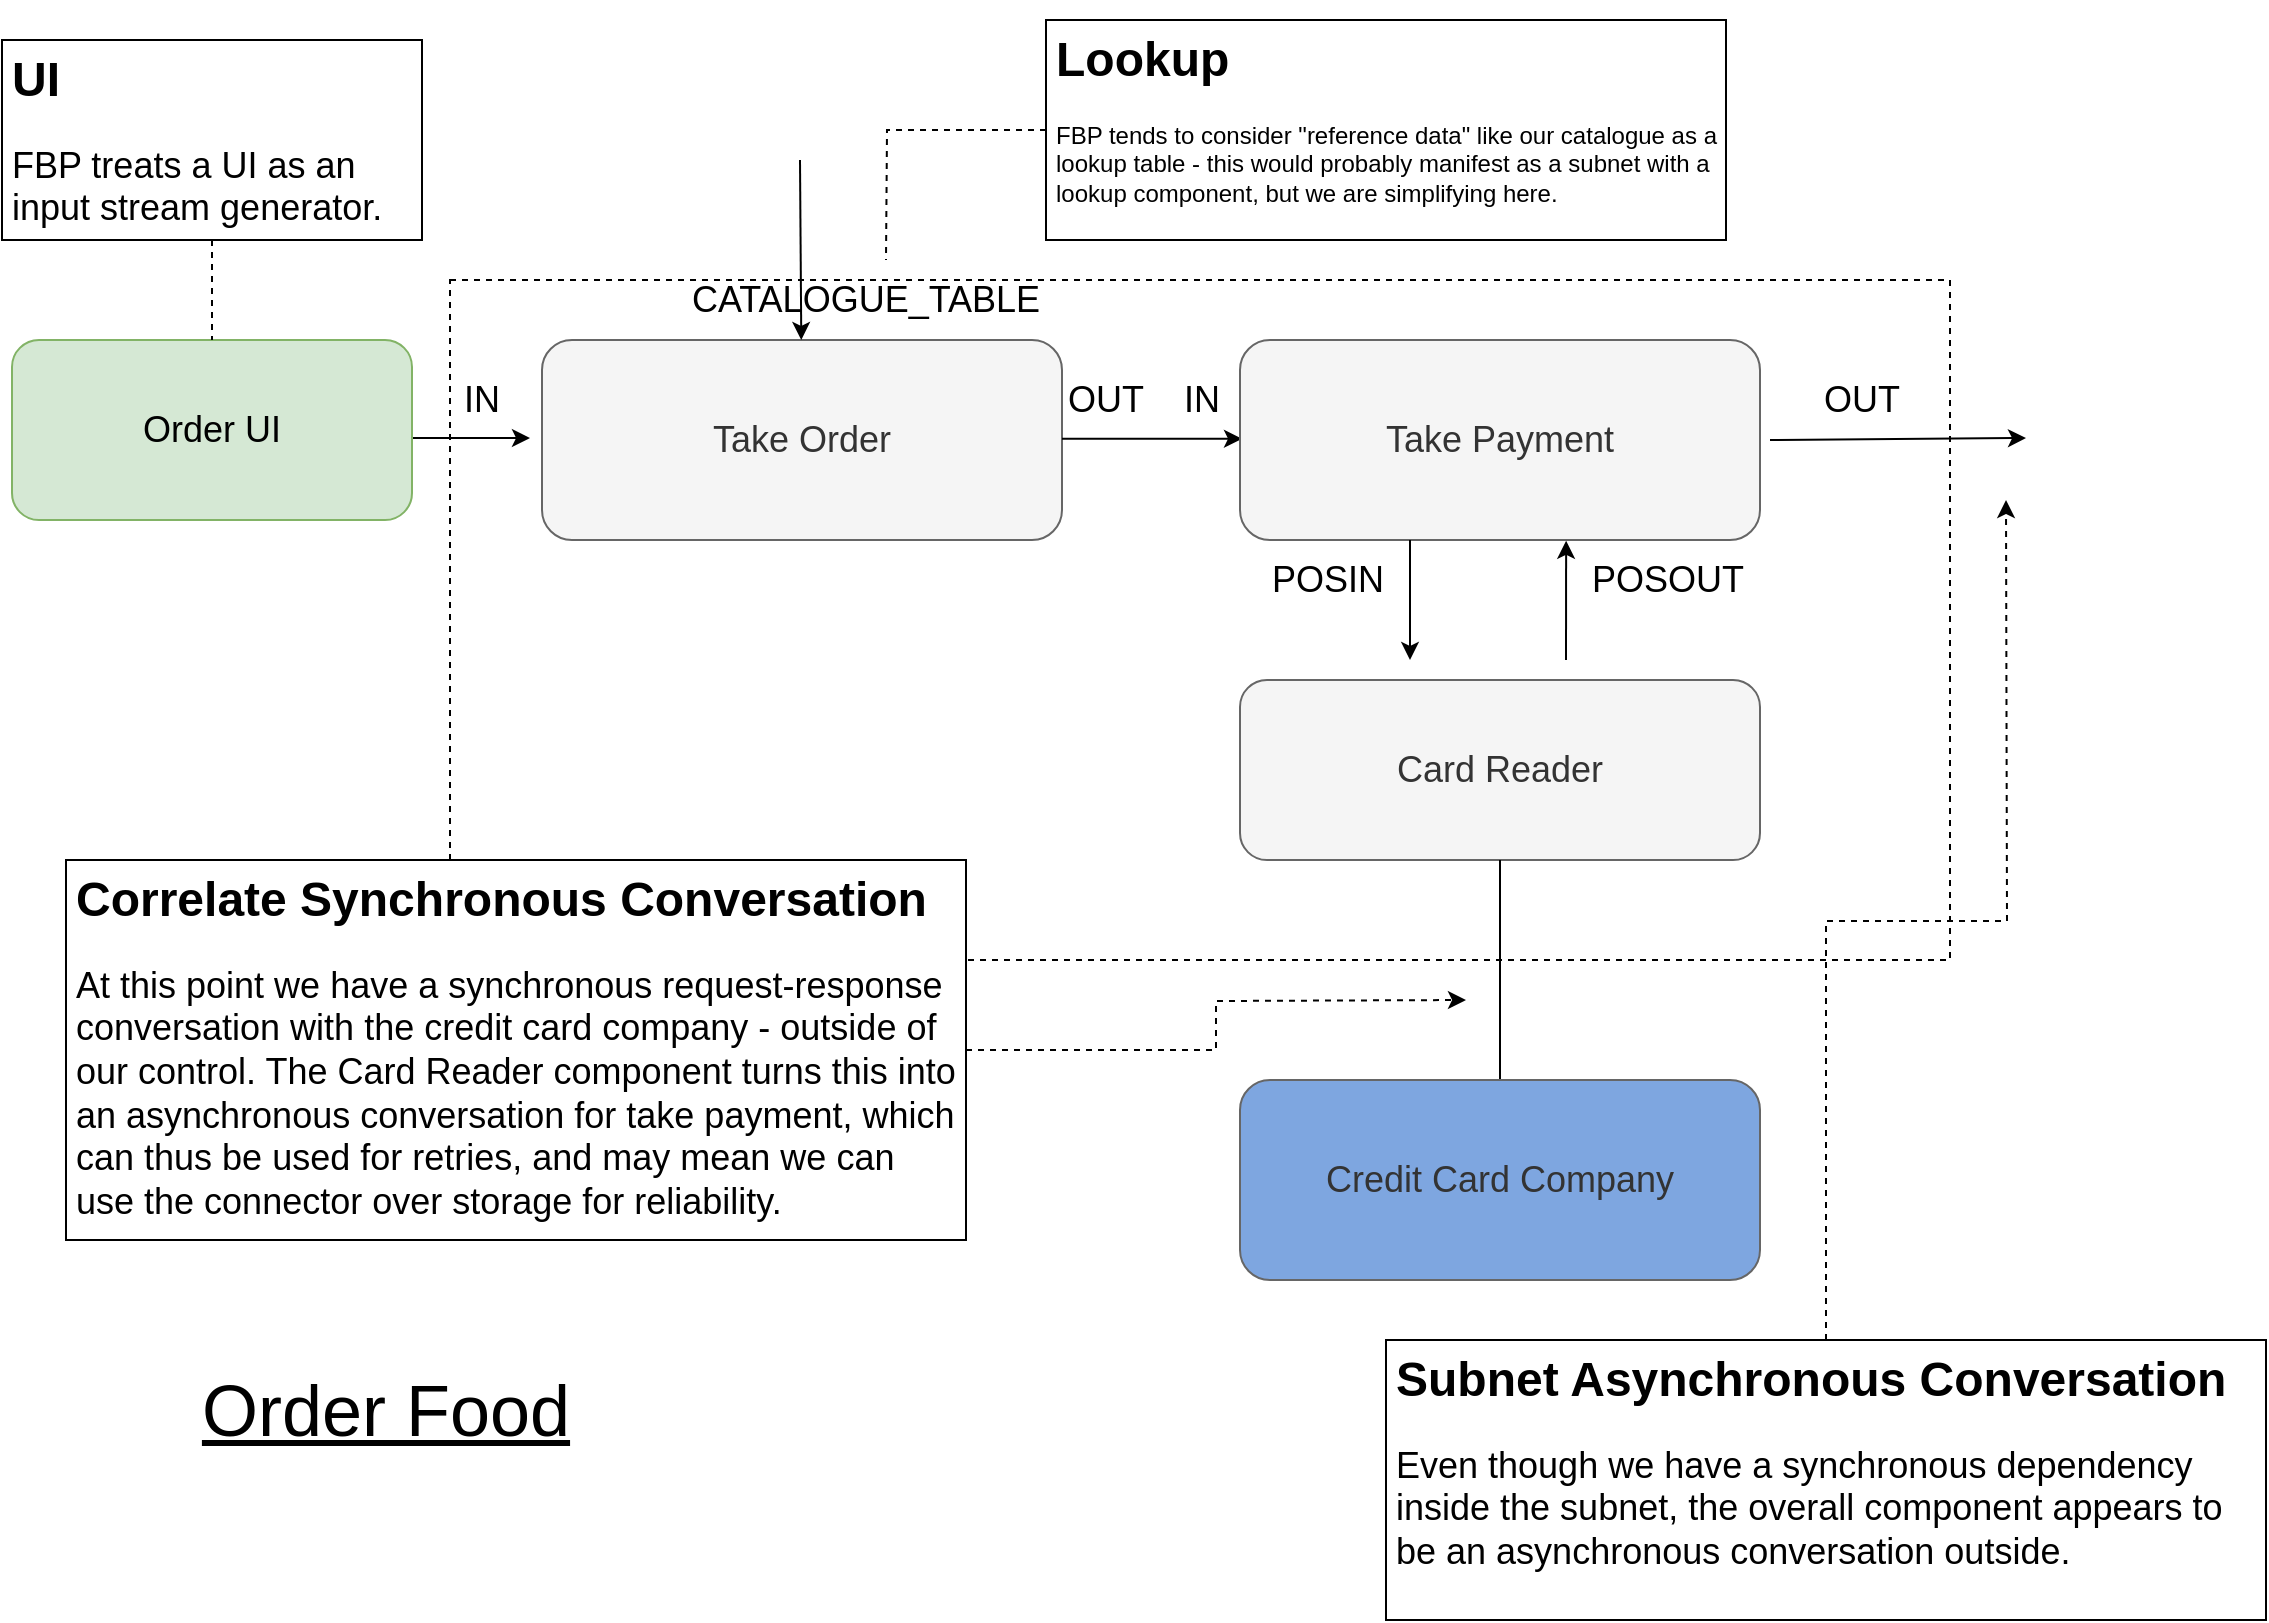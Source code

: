 <mxfile version="15.2.7" type="device"><diagram id="MTO8DHlGs6LhsT0N7Glw" name="Page-1"><mxGraphModel dx="1106" dy="830" grid="1" gridSize="10" guides="1" tooltips="1" connect="1" arrows="1" fold="1" page="1" pageScale="1" pageWidth="1169" pageHeight="827" math="0" shadow="0"><root><mxCell id="0"/><mxCell id="1" parent="0"/><mxCell id="9bmT8PcB9aQ9RgB0kqq5-14" value="" style="rounded=0;whiteSpace=wrap;html=1;dashed=1;" parent="1" vertex="1"><mxGeometry x="242" y="140" width="750" height="340" as="geometry"/></mxCell><mxCell id="9bmT8PcB9aQ9RgB0kqq5-1" value="&lt;font style=&quot;font-size: 18px&quot;&gt;Take Order&lt;/font&gt;" style="rounded=1;whiteSpace=wrap;html=1;fillColor=#f5f5f5;strokeColor=#666666;fontColor=#333333;" parent="1" vertex="1"><mxGeometry x="288" y="170" width="260" height="100" as="geometry"/></mxCell><mxCell id="9bmT8PcB9aQ9RgB0kqq5-2" value="" style="endArrow=classic;html=1;" parent="1" edge="1"><mxGeometry width="50" height="50" relative="1" as="geometry"><mxPoint x="212" y="219" as="sourcePoint"/><mxPoint x="282" y="219" as="targetPoint"/></mxGeometry></mxCell><mxCell id="9bmT8PcB9aQ9RgB0kqq5-3" value="&lt;font style=&quot;font-size: 18px&quot;&gt;IN&lt;/font&gt;" style="text;html=1;strokeColor=none;fillColor=none;align=center;verticalAlign=middle;whiteSpace=wrap;rounded=0;" parent="1" vertex="1"><mxGeometry x="228" y="190" width="60" height="20" as="geometry"/></mxCell><mxCell id="9bmT8PcB9aQ9RgB0kqq5-4" value="" style="endArrow=classic;html=1;" parent="1" edge="1"><mxGeometry width="50" height="50" relative="1" as="geometry"><mxPoint x="548.0" y="219.41" as="sourcePoint"/><mxPoint x="638.0" y="219.41" as="targetPoint"/></mxGeometry></mxCell><mxCell id="9bmT8PcB9aQ9RgB0kqq5-5" value="&lt;font style=&quot;font-size: 18px&quot;&gt;OUT&lt;/font&gt;" style="text;html=1;strokeColor=none;fillColor=none;align=center;verticalAlign=middle;whiteSpace=wrap;rounded=0;" parent="1" vertex="1"><mxGeometry x="540" y="190" width="60" height="20" as="geometry"/></mxCell><mxCell id="9bmT8PcB9aQ9RgB0kqq5-6" value="&lt;font style=&quot;font-size: 18px&quot;&gt;IN&lt;/font&gt;" style="text;html=1;strokeColor=none;fillColor=none;align=center;verticalAlign=middle;whiteSpace=wrap;rounded=0;" parent="1" vertex="1"><mxGeometry x="588" y="190" width="60" height="20" as="geometry"/></mxCell><mxCell id="9bmT8PcB9aQ9RgB0kqq5-7" value="&lt;font style=&quot;font-size: 18px&quot;&gt;Take Payment&lt;/font&gt;" style="rounded=1;whiteSpace=wrap;html=1;fillColor=#f5f5f5;strokeColor=#666666;fontColor=#333333;" parent="1" vertex="1"><mxGeometry x="637" y="170" width="260" height="100" as="geometry"/></mxCell><mxCell id="9bmT8PcB9aQ9RgB0kqq5-8" value="" style="endArrow=classic;html=1;" parent="1" edge="1"><mxGeometry width="50" height="50" relative="1" as="geometry"><mxPoint x="722" y="270.0" as="sourcePoint"/><mxPoint x="722" y="330" as="targetPoint"/></mxGeometry></mxCell><mxCell id="9bmT8PcB9aQ9RgB0kqq5-9" value="&lt;font style=&quot;font-size: 18px&quot;&gt;POSIN&lt;/font&gt;" style="text;html=1;strokeColor=none;fillColor=none;align=center;verticalAlign=middle;whiteSpace=wrap;rounded=0;" parent="1" vertex="1"><mxGeometry x="651" y="280" width="60" height="20" as="geometry"/></mxCell><mxCell id="9bmT8PcB9aQ9RgB0kqq5-10" value="" style="endArrow=classic;html=1;entryX=0.631;entryY=1.004;entryDx=0;entryDy=0;entryPerimeter=0;" parent="1" edge="1"><mxGeometry width="50" height="50" relative="1" as="geometry"><mxPoint x="800" y="330" as="sourcePoint"/><mxPoint x="800.06" y="270.4" as="targetPoint"/></mxGeometry></mxCell><mxCell id="9bmT8PcB9aQ9RgB0kqq5-11" value="&lt;font style=&quot;font-size: 18px&quot;&gt;POSOUT&lt;/font&gt;" style="text;html=1;strokeColor=none;fillColor=none;align=center;verticalAlign=middle;whiteSpace=wrap;rounded=0;" parent="1" vertex="1"><mxGeometry x="821" y="280" width="60" height="20" as="geometry"/></mxCell><mxCell id="9bmT8PcB9aQ9RgB0kqq5-12" value="" style="endArrow=classic;html=1;exitX=1;exitY=0.5;exitDx=0;exitDy=0;" parent="1" edge="1"><mxGeometry width="50" height="50" relative="1" as="geometry"><mxPoint x="902" y="220.0" as="sourcePoint"/><mxPoint x="1030" y="219" as="targetPoint"/></mxGeometry></mxCell><mxCell id="9bmT8PcB9aQ9RgB0kqq5-13" value="&lt;font style=&quot;font-size: 18px&quot;&gt;OUT&lt;/font&gt;" style="text;html=1;strokeColor=none;fillColor=none;align=center;verticalAlign=middle;whiteSpace=wrap;rounded=0;" parent="1" vertex="1"><mxGeometry x="918" y="190" width="60" height="20" as="geometry"/></mxCell><mxCell id="9bmT8PcB9aQ9RgB0kqq5-15" value="&lt;span style=&quot;font-size: 36px&quot;&gt;&lt;u&gt;Order Food&lt;/u&gt;&lt;/span&gt;" style="text;html=1;strokeColor=none;fillColor=none;align=center;verticalAlign=middle;whiteSpace=wrap;rounded=0;" parent="1" vertex="1"><mxGeometry x="60" y="680" width="300" height="50" as="geometry"/></mxCell><mxCell id="9bmT8PcB9aQ9RgB0kqq5-19" value="&lt;font style=&quot;font-size: 18px&quot;&gt;Card Reader&lt;/font&gt;" style="rounded=1;whiteSpace=wrap;html=1;fillColor=#f5f5f5;strokeColor=#666666;fontColor=#333333;" parent="1" vertex="1"><mxGeometry x="637" y="340" width="260" height="90" as="geometry"/></mxCell><mxCell id="9bmT8PcB9aQ9RgB0kqq5-20" value="" style="endArrow=none;html=1;exitX=0.5;exitY=1;exitDx=0;exitDy=0;endFill=0;" parent="1" source="9bmT8PcB9aQ9RgB0kqq5-19" edge="1"><mxGeometry width="50" height="50" relative="1" as="geometry"><mxPoint x="510" y="360" as="sourcePoint"/><mxPoint x="767" y="540" as="targetPoint"/></mxGeometry></mxCell><mxCell id="9bmT8PcB9aQ9RgB0kqq5-21" value="&lt;font style=&quot;font-size: 18px&quot;&gt;Credit Card Company&lt;/font&gt;" style="rounded=1;whiteSpace=wrap;html=1;fillColor=#7EA6E0;strokeColor=#666666;fontColor=#333333;" parent="1" vertex="1"><mxGeometry x="637" y="540" width="260" height="100" as="geometry"/></mxCell><mxCell id="9bmT8PcB9aQ9RgB0kqq5-23" style="edgeStyle=orthogonalEdgeStyle;rounded=0;orthogonalLoop=1;jettySize=auto;html=1;dashed=1;" parent="1" source="9bmT8PcB9aQ9RgB0kqq5-22" edge="1"><mxGeometry relative="1" as="geometry"><mxPoint x="750" y="500" as="targetPoint"/></mxGeometry></mxCell><mxCell id="9bmT8PcB9aQ9RgB0kqq5-22" value="&lt;h1&gt;Correlate Synchronous Conversation&lt;/h1&gt;&lt;p style=&quot;font-size: 18px&quot;&gt;At this point we have a synchronous request-response conversation with the credit card company - outside of our control. The Card Reader component turns this into an asynchronous conversation for take payment, which can thus be used for retries, and may mean we can use the connector over storage for reliability.&lt;/p&gt;" style="text;html=1;strokeColor=default;fillColor=default;spacing=5;spacingTop=-20;whiteSpace=wrap;overflow=hidden;rounded=0;" parent="1" vertex="1"><mxGeometry x="50" y="430" width="450" height="190" as="geometry"/></mxCell><mxCell id="9bmT8PcB9aQ9RgB0kqq5-25" style="edgeStyle=orthogonalEdgeStyle;rounded=0;orthogonalLoop=1;jettySize=auto;html=1;dashed=1;" parent="1" source="9bmT8PcB9aQ9RgB0kqq5-24" edge="1"><mxGeometry relative="1" as="geometry"><mxPoint x="1020" y="250" as="targetPoint"/></mxGeometry></mxCell><mxCell id="9bmT8PcB9aQ9RgB0kqq5-24" value="&lt;h1&gt;Subnet Asynchronous Conversation&lt;/h1&gt;&lt;p style=&quot;font-size: 18px&quot;&gt;Even though we have a synchronous dependency inside the subnet, the overall component appears to be an asynchronous conversation outside.&lt;/p&gt;" style="text;html=1;strokeColor=default;fillColor=default;spacing=5;spacingTop=-20;whiteSpace=wrap;overflow=hidden;rounded=0;" parent="1" vertex="1"><mxGeometry x="710" y="670" width="440" height="140" as="geometry"/></mxCell><mxCell id="roHX0Q_OZ28zxlpJEHgM-1" value="&lt;span style=&quot;font-size: 18px&quot;&gt;Order UI&lt;/span&gt;" style="rounded=1;whiteSpace=wrap;html=1;fillColor=#d5e8d4;strokeColor=#82b366;" vertex="1" parent="1"><mxGeometry x="23" y="170" width="200" height="90" as="geometry"/></mxCell><mxCell id="roHX0Q_OZ28zxlpJEHgM-4" value="" style="endArrow=classic;html=1;" edge="1" parent="1" target="9bmT8PcB9aQ9RgB0kqq5-1"><mxGeometry width="50" height="50" relative="1" as="geometry"><mxPoint x="417" y="80" as="sourcePoint"/><mxPoint x="292" y="229" as="targetPoint"/></mxGeometry></mxCell><mxCell id="roHX0Q_OZ28zxlpJEHgM-5" value="&lt;font style=&quot;font-size: 18px&quot;&gt;CATALOGUE_TABLE&lt;/font&gt;" style="text;html=1;strokeColor=none;fillColor=none;align=center;verticalAlign=middle;whiteSpace=wrap;rounded=0;" vertex="1" parent="1"><mxGeometry x="420" y="140" width="60" height="20" as="geometry"/></mxCell><mxCell id="roHX0Q_OZ28zxlpJEHgM-7" value="" style="edgeStyle=orthogonalEdgeStyle;rounded=0;orthogonalLoop=1;jettySize=auto;html=1;endArrow=none;endFill=0;dashed=1;" edge="1" parent="1" source="roHX0Q_OZ28zxlpJEHgM-6" target="roHX0Q_OZ28zxlpJEHgM-1"><mxGeometry relative="1" as="geometry"/></mxCell><mxCell id="roHX0Q_OZ28zxlpJEHgM-6" value="&lt;h1&gt;UI&lt;/h1&gt;&lt;p style=&quot;font-size: 18px&quot;&gt;FBP treats a UI as an input stream generator.&lt;/p&gt;" style="text;html=1;strokeColor=default;fillColor=default;spacing=5;spacingTop=-20;whiteSpace=wrap;overflow=hidden;rounded=0;" vertex="1" parent="1"><mxGeometry x="18" y="20" width="210" height="100" as="geometry"/></mxCell><mxCell id="roHX0Q_OZ28zxlpJEHgM-9" style="edgeStyle=orthogonalEdgeStyle;rounded=0;orthogonalLoop=1;jettySize=auto;html=1;dashed=1;endArrow=none;endFill=0;" edge="1" parent="1" source="roHX0Q_OZ28zxlpJEHgM-8"><mxGeometry relative="1" as="geometry"><mxPoint x="460" y="130" as="targetPoint"/></mxGeometry></mxCell><mxCell id="roHX0Q_OZ28zxlpJEHgM-8" value="&lt;h1&gt;Lookup&lt;/h1&gt;&lt;p&gt;FBP tends to consider &quot;reference data&quot; like our catalogue as a lookup table - this would probably manifest as a subnet with a lookup component, but we are simplifying here.&lt;/p&gt;" style="text;html=1;strokeColor=default;fillColor=none;spacing=5;spacingTop=-20;whiteSpace=wrap;overflow=hidden;rounded=0;" vertex="1" parent="1"><mxGeometry x="540" y="10" width="340" height="110" as="geometry"/></mxCell></root></mxGraphModel></diagram></mxfile>